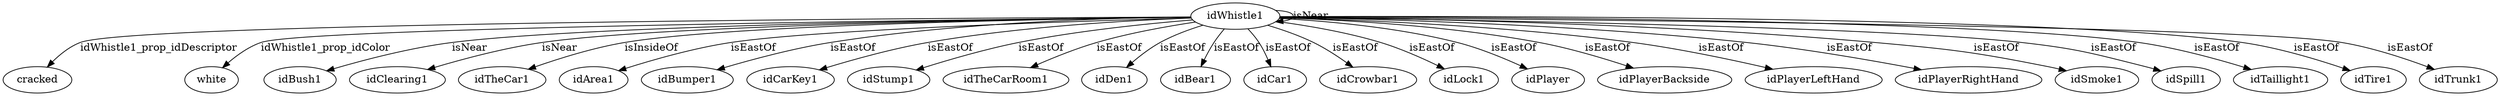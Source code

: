 digraph  {
idWhistle1 [node_type=entity_node];
cracked [node_type=property_node];
white [node_type=property_node];
idBush1 [node_type=entity_node];
idClearing1 [node_type=entity_node];
idTheCar1 [node_type=entity_node];
idArea1 [node_type=entity_node];
idBumper1 [node_type=entity_node];
idCarKey1 [node_type=entity_node];
idStump1 [node_type=entity_node];
idTheCarRoom1 [node_type=entity_node];
idDen1 [node_type=entity_node];
idBear1 [node_type=entity_node];
idCar1 [node_type=entity_node];
idCrowbar1 [node_type=entity_node];
idLock1 [node_type=entity_node];
idPlayer [node_type=entity_node];
idPlayerBackside [node_type=entity_node];
idPlayerLeftHand [node_type=entity_node];
idPlayerRightHand [node_type=entity_node];
idSmoke1 [node_type=entity_node];
idSpill1 [node_type=entity_node];
idTaillight1 [node_type=entity_node];
idTire1 [node_type=entity_node];
idTrunk1 [node_type=entity_node];
idWhistle1 -> cracked  [edge_type=property, label=idWhistle1_prop_idDescriptor];
idWhistle1 -> white  [edge_type=property, label=idWhistle1_prop_idColor];
idWhistle1 -> idBush1  [edge_type=relationship, label=isNear];
idWhistle1 -> idClearing1  [edge_type=relationship, label=isNear];
idWhistle1 -> idTheCar1  [edge_type=relationship, label=isInsideOf];
idWhistle1 -> idWhistle1  [edge_type=relationship, label=isNear];
idWhistle1 -> idArea1  [edge_type=relationship, label=isEastOf];
idWhistle1 -> idBumper1  [edge_type=relationship, label=isEastOf];
idWhistle1 -> idCarKey1  [edge_type=relationship, label=isEastOf];
idWhistle1 -> idStump1  [edge_type=relationship, label=isEastOf];
idWhistle1 -> idTheCarRoom1  [edge_type=relationship, label=isEastOf];
idWhistle1 -> idDen1  [edge_type=relationship, label=isEastOf];
idWhistle1 -> idBear1  [edge_type=relationship, label=isEastOf];
idWhistle1 -> idCar1  [edge_type=relationship, label=isEastOf];
idWhistle1 -> idCrowbar1  [edge_type=relationship, label=isEastOf];
idWhistle1 -> idLock1  [edge_type=relationship, label=isEastOf];
idWhistle1 -> idPlayer  [edge_type=relationship, label=isEastOf];
idWhistle1 -> idPlayerBackside  [edge_type=relationship, label=isEastOf];
idWhistle1 -> idPlayerLeftHand  [edge_type=relationship, label=isEastOf];
idWhistle1 -> idPlayerRightHand  [edge_type=relationship, label=isEastOf];
idWhistle1 -> idSmoke1  [edge_type=relationship, label=isEastOf];
idWhistle1 -> idSpill1  [edge_type=relationship, label=isEastOf];
idWhistle1 -> idTaillight1  [edge_type=relationship, label=isEastOf];
idWhistle1 -> idTire1  [edge_type=relationship, label=isEastOf];
idWhistle1 -> idTrunk1  [edge_type=relationship, label=isEastOf];
}
